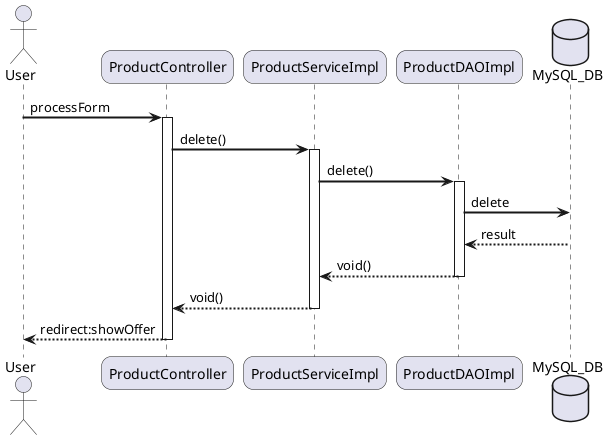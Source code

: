 @startuml
skinparam sequenceArrowThickness 2
skinparam roundcorner 20
skinparam maxmessagesize 60

actor User
participant "ProductController" as A
participant "ProductServiceImpl" as B
participant "ProductDAOImpl" as C
database "MySQL_DB" as D

User -> A: processForm
activate A

A -> B: delete()
activate B

B -> C: delete()
activate C
C -> D: delete
D --> C: result


C --> B: void()
deactivate C

B --> A: void()
deactivate B

A --> User: redirect:showOffer
deactivate A


@enduml
